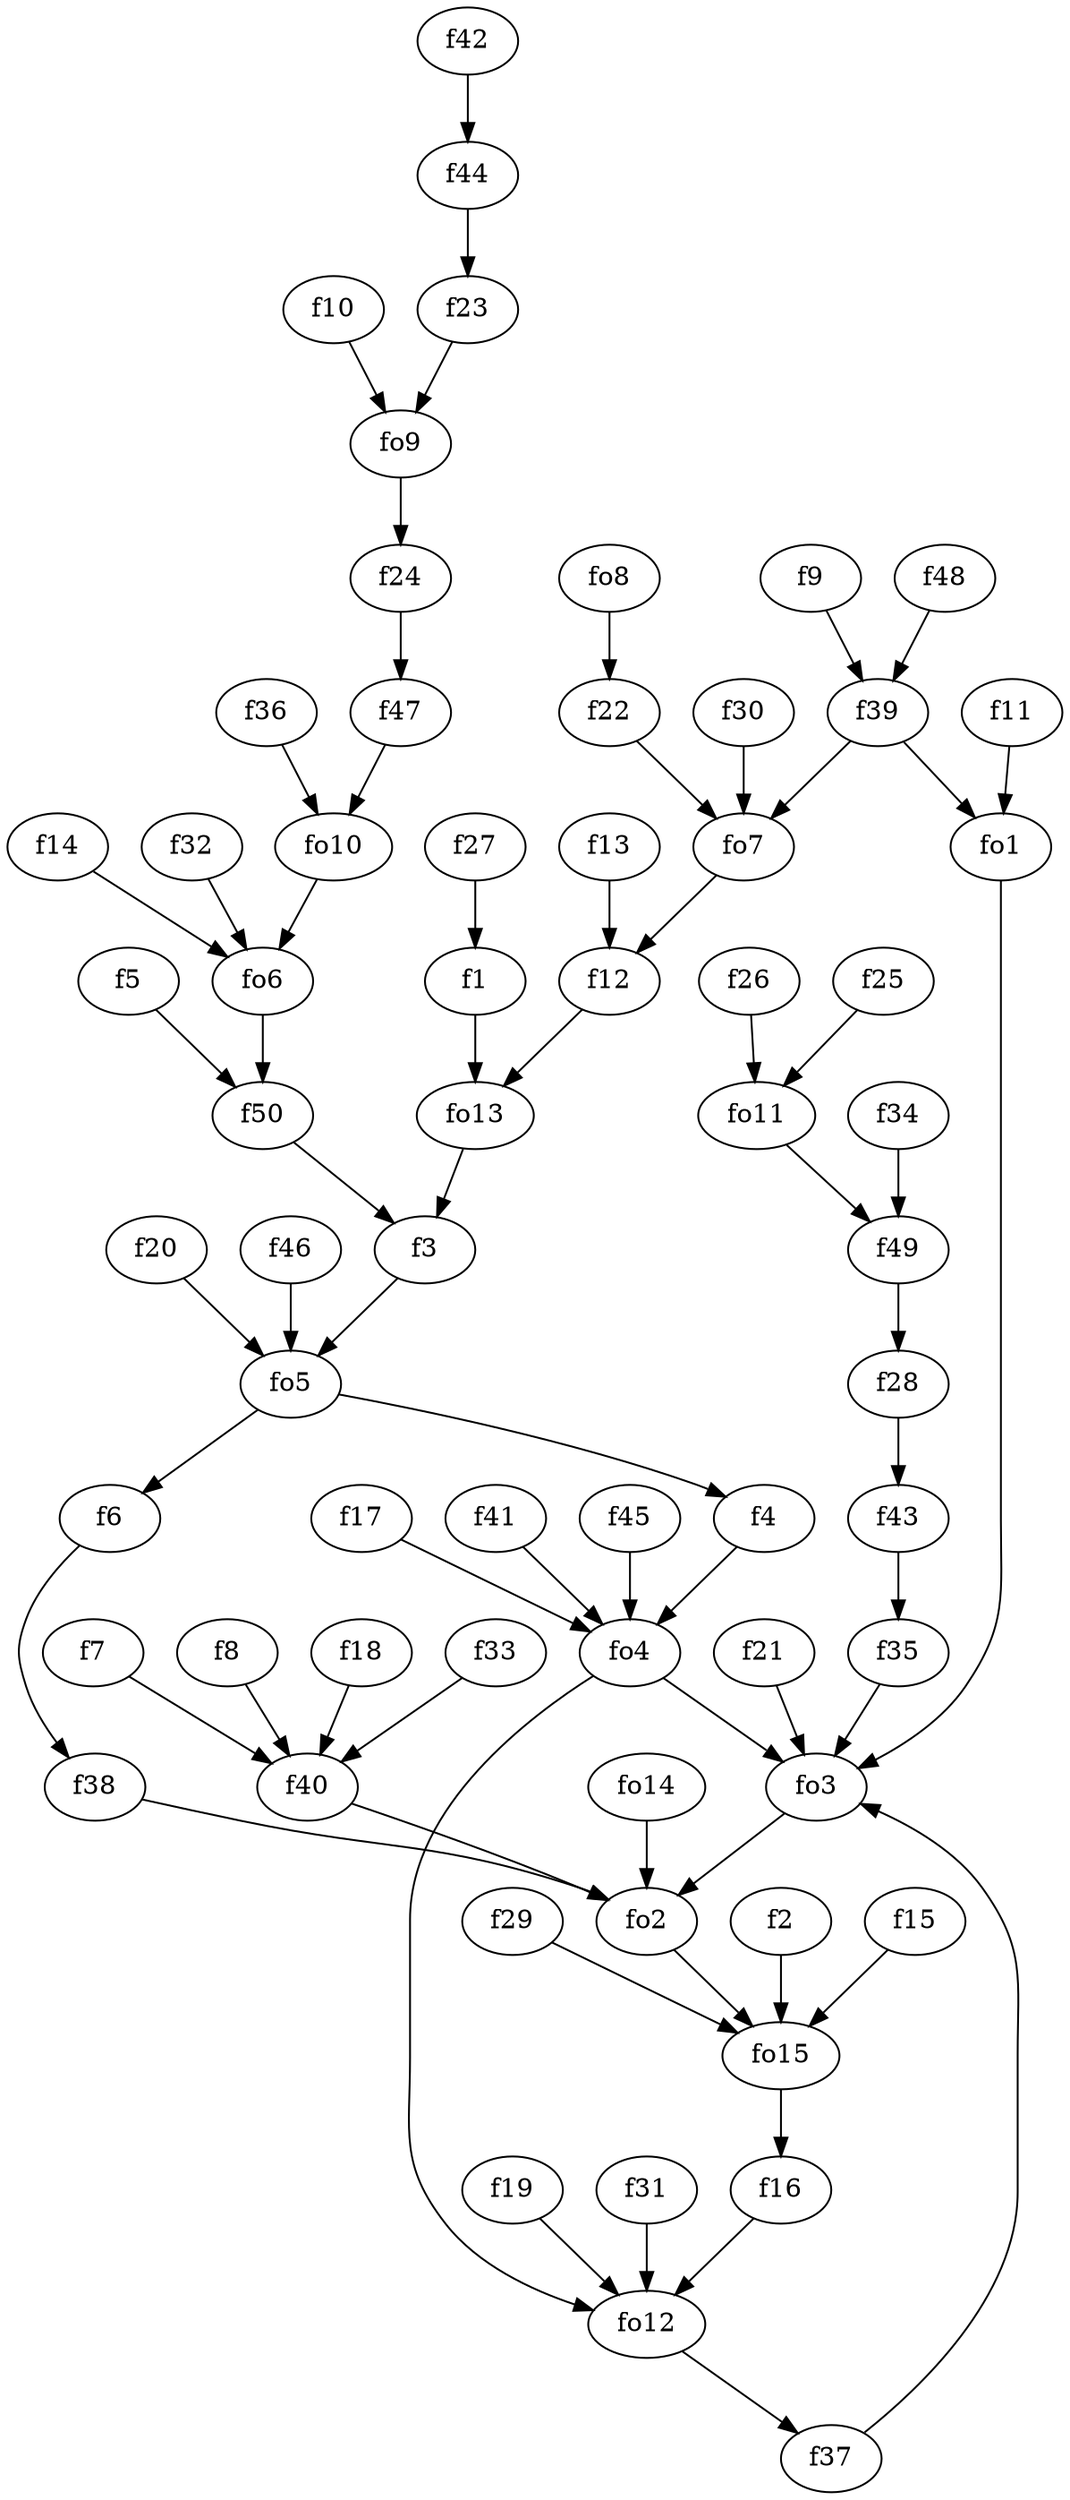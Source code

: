 strict digraph  {
f1;
f2;
f3;
f4;
f5;
f6;
f7;
f8;
f9;
f10;
f11;
f12;
f13;
f14;
f15;
f16;
f17;
f18;
f19;
f20;
f21;
f22;
f23;
f24;
f25;
f26;
f27;
f28;
f29;
f30;
f31;
f32;
f33;
f34;
f35;
f36;
f37;
f38;
f39;
f40;
f41;
f42;
f43;
f44;
f45;
f46;
f47;
f48;
f49;
f50;
fo1;
fo2;
fo3;
fo4;
fo5;
fo6;
fo7;
fo8;
fo9;
fo10;
fo11;
fo12;
fo13;
fo14;
fo15;
f1 -> fo13  [weight=2];
f2 -> fo15  [weight=2];
f3 -> fo5  [weight=2];
f4 -> fo4  [weight=2];
f5 -> f50  [weight=2];
f6 -> f38  [weight=2];
f7 -> f40  [weight=2];
f8 -> f40  [weight=2];
f9 -> f39  [weight=2];
f10 -> fo9  [weight=2];
f11 -> fo1  [weight=2];
f12 -> fo13  [weight=2];
f13 -> f12  [weight=2];
f14 -> fo6  [weight=2];
f15 -> fo15  [weight=2];
f16 -> fo12  [weight=2];
f17 -> fo4  [weight=2];
f18 -> f40  [weight=2];
f19 -> fo12  [weight=2];
f20 -> fo5  [weight=2];
f21 -> fo3  [weight=2];
f22 -> fo7  [weight=2];
f23 -> fo9  [weight=2];
f24 -> f47  [weight=2];
f25 -> fo11  [weight=2];
f26 -> fo11  [weight=2];
f27 -> f1  [weight=2];
f28 -> f43  [weight=2];
f29 -> fo15  [weight=2];
f30 -> fo7  [weight=2];
f31 -> fo12  [weight=2];
f32 -> fo6  [weight=2];
f33 -> f40  [weight=2];
f34 -> f49  [weight=2];
f35 -> fo3  [weight=2];
f36 -> fo10  [weight=2];
f37 -> fo3  [weight=2];
f38 -> fo2  [weight=2];
f39 -> fo1  [weight=2];
f39 -> fo7  [weight=2];
f40 -> fo2  [weight=2];
f41 -> fo4  [weight=2];
f42 -> f44  [weight=2];
f43 -> f35  [weight=2];
f44 -> f23  [weight=2];
f45 -> fo4  [weight=2];
f46 -> fo5  [weight=2];
f47 -> fo10  [weight=2];
f48 -> f39  [weight=2];
f49 -> f28  [weight=2];
f50 -> f3  [weight=2];
fo1 -> fo3  [weight=2];
fo2 -> fo15  [weight=2];
fo3 -> fo2  [weight=2];
fo4 -> fo3  [weight=2];
fo4 -> fo12  [weight=2];
fo5 -> f6  [weight=2];
fo5 -> f4  [weight=2];
fo6 -> f50  [weight=2];
fo7 -> f12  [weight=2];
fo8 -> f22  [weight=2];
fo9 -> f24  [weight=2];
fo10 -> fo6  [weight=2];
fo11 -> f49  [weight=2];
fo12 -> f37  [weight=2];
fo13 -> f3  [weight=2];
fo14 -> fo2  [weight=2];
fo15 -> f16  [weight=2];
}
